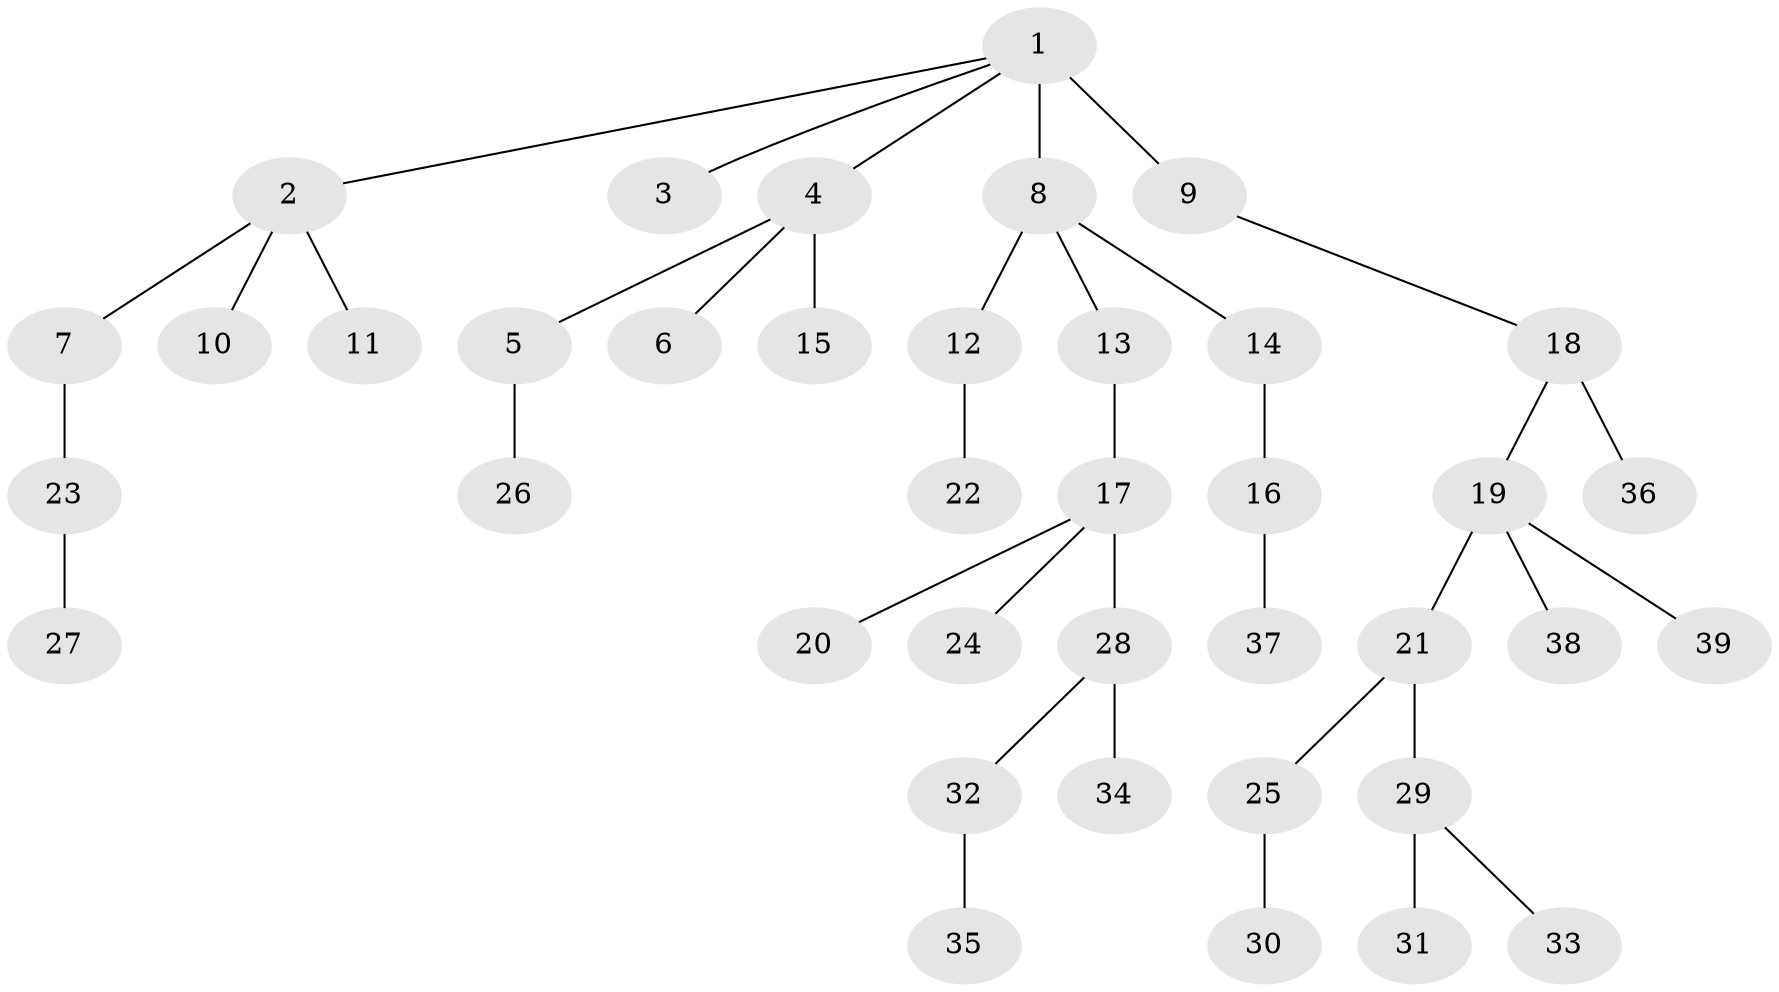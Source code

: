 // original degree distribution, {5: 0.0684931506849315, 2: 0.2602739726027397, 4: 0.0821917808219178, 3: 0.0958904109589041, 1: 0.4931506849315068}
// Generated by graph-tools (version 1.1) at 2025/36/03/09/25 02:36:51]
// undirected, 39 vertices, 38 edges
graph export_dot {
graph [start="1"]
  node [color=gray90,style=filled];
  1;
  2;
  3;
  4;
  5;
  6;
  7;
  8;
  9;
  10;
  11;
  12;
  13;
  14;
  15;
  16;
  17;
  18;
  19;
  20;
  21;
  22;
  23;
  24;
  25;
  26;
  27;
  28;
  29;
  30;
  31;
  32;
  33;
  34;
  35;
  36;
  37;
  38;
  39;
  1 -- 2 [weight=1.0];
  1 -- 3 [weight=1.0];
  1 -- 4 [weight=1.0];
  1 -- 8 [weight=1.0];
  1 -- 9 [weight=3.0];
  2 -- 7 [weight=1.0];
  2 -- 10 [weight=1.0];
  2 -- 11 [weight=1.0];
  4 -- 5 [weight=1.0];
  4 -- 6 [weight=1.0];
  4 -- 15 [weight=1.0];
  5 -- 26 [weight=1.0];
  7 -- 23 [weight=2.0];
  8 -- 12 [weight=1.0];
  8 -- 13 [weight=2.0];
  8 -- 14 [weight=1.0];
  9 -- 18 [weight=1.0];
  12 -- 22 [weight=1.0];
  13 -- 17 [weight=1.0];
  14 -- 16 [weight=1.0];
  16 -- 37 [weight=1.0];
  17 -- 20 [weight=1.0];
  17 -- 24 [weight=1.0];
  17 -- 28 [weight=1.0];
  18 -- 19 [weight=1.0];
  18 -- 36 [weight=2.0];
  19 -- 21 [weight=1.0];
  19 -- 38 [weight=1.0];
  19 -- 39 [weight=1.0];
  21 -- 25 [weight=1.0];
  21 -- 29 [weight=1.0];
  23 -- 27 [weight=1.0];
  25 -- 30 [weight=1.0];
  28 -- 32 [weight=1.0];
  28 -- 34 [weight=1.0];
  29 -- 31 [weight=2.0];
  29 -- 33 [weight=1.0];
  32 -- 35 [weight=1.0];
}
